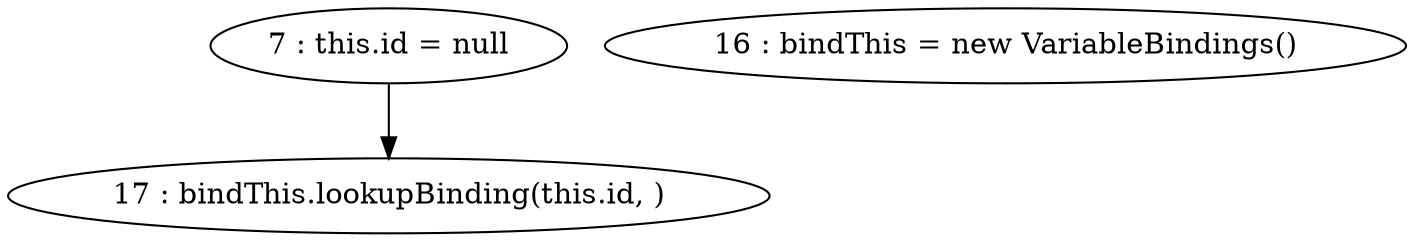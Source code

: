 digraph G {
"7 : this.id = null"
"7 : this.id = null" -> "17 : bindThis.lookupBinding(this.id, )"
"16 : bindThis = new VariableBindings()"
"17 : bindThis.lookupBinding(this.id, )"
}